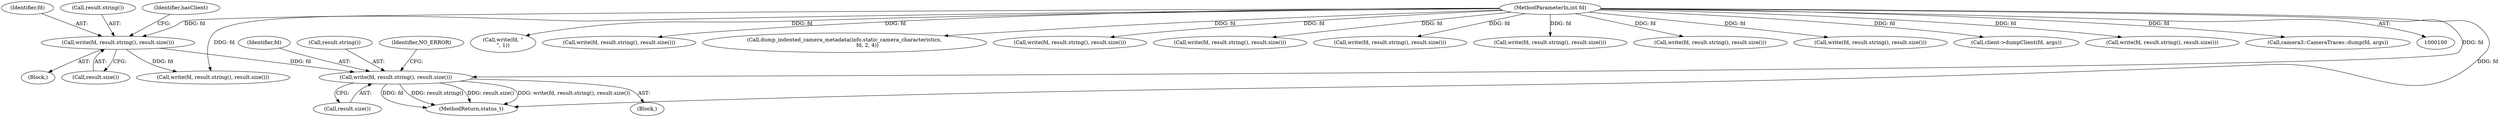 digraph "0_Android_c9ab2b0bb05a7e19fb057e79b36e232809d70122@API" {
"1000149" [label="(Call,write(fd, result.string(), result.size()))"];
"1000133" [label="(Call,write(fd, result.string(), result.size()))"];
"1000101" [label="(MethodParameterIn,int fd)"];
"1000338" [label="(Call,write(fd, \"\n\", 1))"];
"1000150" [label="(Identifier,fd)"];
"1000144" [label="(Block,)"];
"1000383" [label="(Call,write(fd, result.string(), result.size()))"];
"1000149" [label="(Call,write(fd, result.string(), result.size()))"];
"1000188" [label="(Call,write(fd, result.string(), result.size()))"];
"1000278" [label="(Call,dump_indented_camera_metadata(info.static_camera_characteristics,\n                            fd, 2, 4))"];
"1000130" [label="(Block,)"];
"1000151" [label="(Call,result.string())"];
"1000134" [label="(Identifier,fd)"];
"1000316" [label="(Call,write(fd, result.string(), result.size()))"];
"1000287" [label="(Call,write(fd, result.string(), result.size()))"];
"1000135" [label="(Call,result.string())"];
"1000223" [label="(Call,write(fd, result.string(), result.size()))"];
"1000116" [label="(Call,write(fd, result.string(), result.size()))"];
"1000152" [label="(Call,result.size())"];
"1000133" [label="(Call,write(fd, result.string(), result.size()))"];
"1000154" [label="(Identifier,NO_ERROR)"];
"1000136" [label="(Call,result.size())"];
"1000304" [label="(Call,write(fd, result.string(), result.size()))"];
"1000331" [label="(Call,write(fd, result.string(), result.size()))"];
"1000139" [label="(Identifier,hasClient)"];
"1000320" [label="(Call,client->dumpClient(fd, args))"];
"1000389" [label="(MethodReturn,status_t)"];
"1000101" [label="(MethodParameterIn,int fd)"];
"1000274" [label="(Call,write(fd, result.string(), result.size()))"];
"1000342" [label="(Call,camera3::CameraTraces::dump(fd, args))"];
"1000149" -> "1000144"  [label="AST: "];
"1000149" -> "1000152"  [label="CFG: "];
"1000150" -> "1000149"  [label="AST: "];
"1000151" -> "1000149"  [label="AST: "];
"1000152" -> "1000149"  [label="AST: "];
"1000154" -> "1000149"  [label="CFG: "];
"1000149" -> "1000389"  [label="DDG: result.string()"];
"1000149" -> "1000389"  [label="DDG: result.size()"];
"1000149" -> "1000389"  [label="DDG: write(fd, result.string(), result.size())"];
"1000149" -> "1000389"  [label="DDG: fd"];
"1000133" -> "1000149"  [label="DDG: fd"];
"1000101" -> "1000149"  [label="DDG: fd"];
"1000133" -> "1000130"  [label="AST: "];
"1000133" -> "1000136"  [label="CFG: "];
"1000134" -> "1000133"  [label="AST: "];
"1000135" -> "1000133"  [label="AST: "];
"1000136" -> "1000133"  [label="AST: "];
"1000139" -> "1000133"  [label="CFG: "];
"1000101" -> "1000133"  [label="DDG: fd"];
"1000133" -> "1000188"  [label="DDG: fd"];
"1000101" -> "1000100"  [label="AST: "];
"1000101" -> "1000389"  [label="DDG: fd"];
"1000101" -> "1000116"  [label="DDG: fd"];
"1000101" -> "1000188"  [label="DDG: fd"];
"1000101" -> "1000223"  [label="DDG: fd"];
"1000101" -> "1000274"  [label="DDG: fd"];
"1000101" -> "1000278"  [label="DDG: fd"];
"1000101" -> "1000287"  [label="DDG: fd"];
"1000101" -> "1000304"  [label="DDG: fd"];
"1000101" -> "1000316"  [label="DDG: fd"];
"1000101" -> "1000320"  [label="DDG: fd"];
"1000101" -> "1000331"  [label="DDG: fd"];
"1000101" -> "1000338"  [label="DDG: fd"];
"1000101" -> "1000342"  [label="DDG: fd"];
"1000101" -> "1000383"  [label="DDG: fd"];
}
